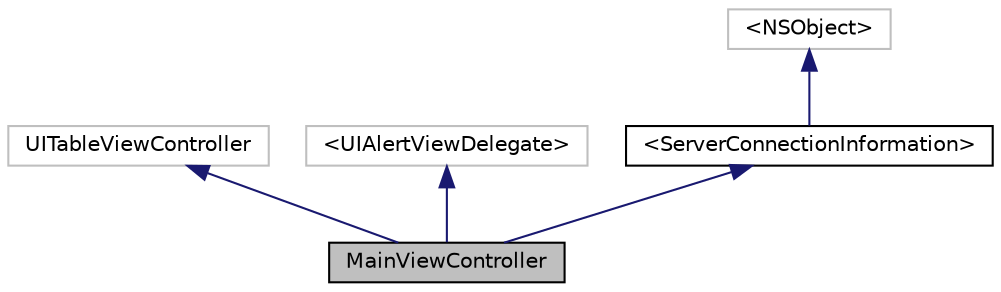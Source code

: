 digraph "MainViewController"
{
  edge [fontname="Helvetica",fontsize="10",labelfontname="Helvetica",labelfontsize="10"];
  node [fontname="Helvetica",fontsize="10",shape=record];
  Node1 [label="MainViewController",height=0.2,width=0.4,color="black", fillcolor="grey75", style="filled" fontcolor="black"];
  Node2 -> Node1 [dir="back",color="midnightblue",fontsize="10",style="solid",fontname="Helvetica"];
  Node2 [label="UITableViewController",height=0.2,width=0.4,color="grey75", fillcolor="white", style="filled"];
  Node3 -> Node1 [dir="back",color="midnightblue",fontsize="10",style="solid",fontname="Helvetica"];
  Node3 [label="\<UIAlertViewDelegate\>",height=0.2,width=0.4,color="grey75", fillcolor="white", style="filled"];
  Node4 -> Node1 [dir="back",color="midnightblue",fontsize="10",style="solid",fontname="Helvetica"];
  Node4 [label="\<ServerConnectionInformation\>",height=0.2,width=0.4,color="black", fillcolor="white", style="filled",URL="$protocol_server_connection_information-p.html"];
  Node5 -> Node4 [dir="back",color="midnightblue",fontsize="10",style="solid",fontname="Helvetica"];
  Node5 [label="\<NSObject\>",height=0.2,width=0.4,color="grey75", fillcolor="white", style="filled"];
}
